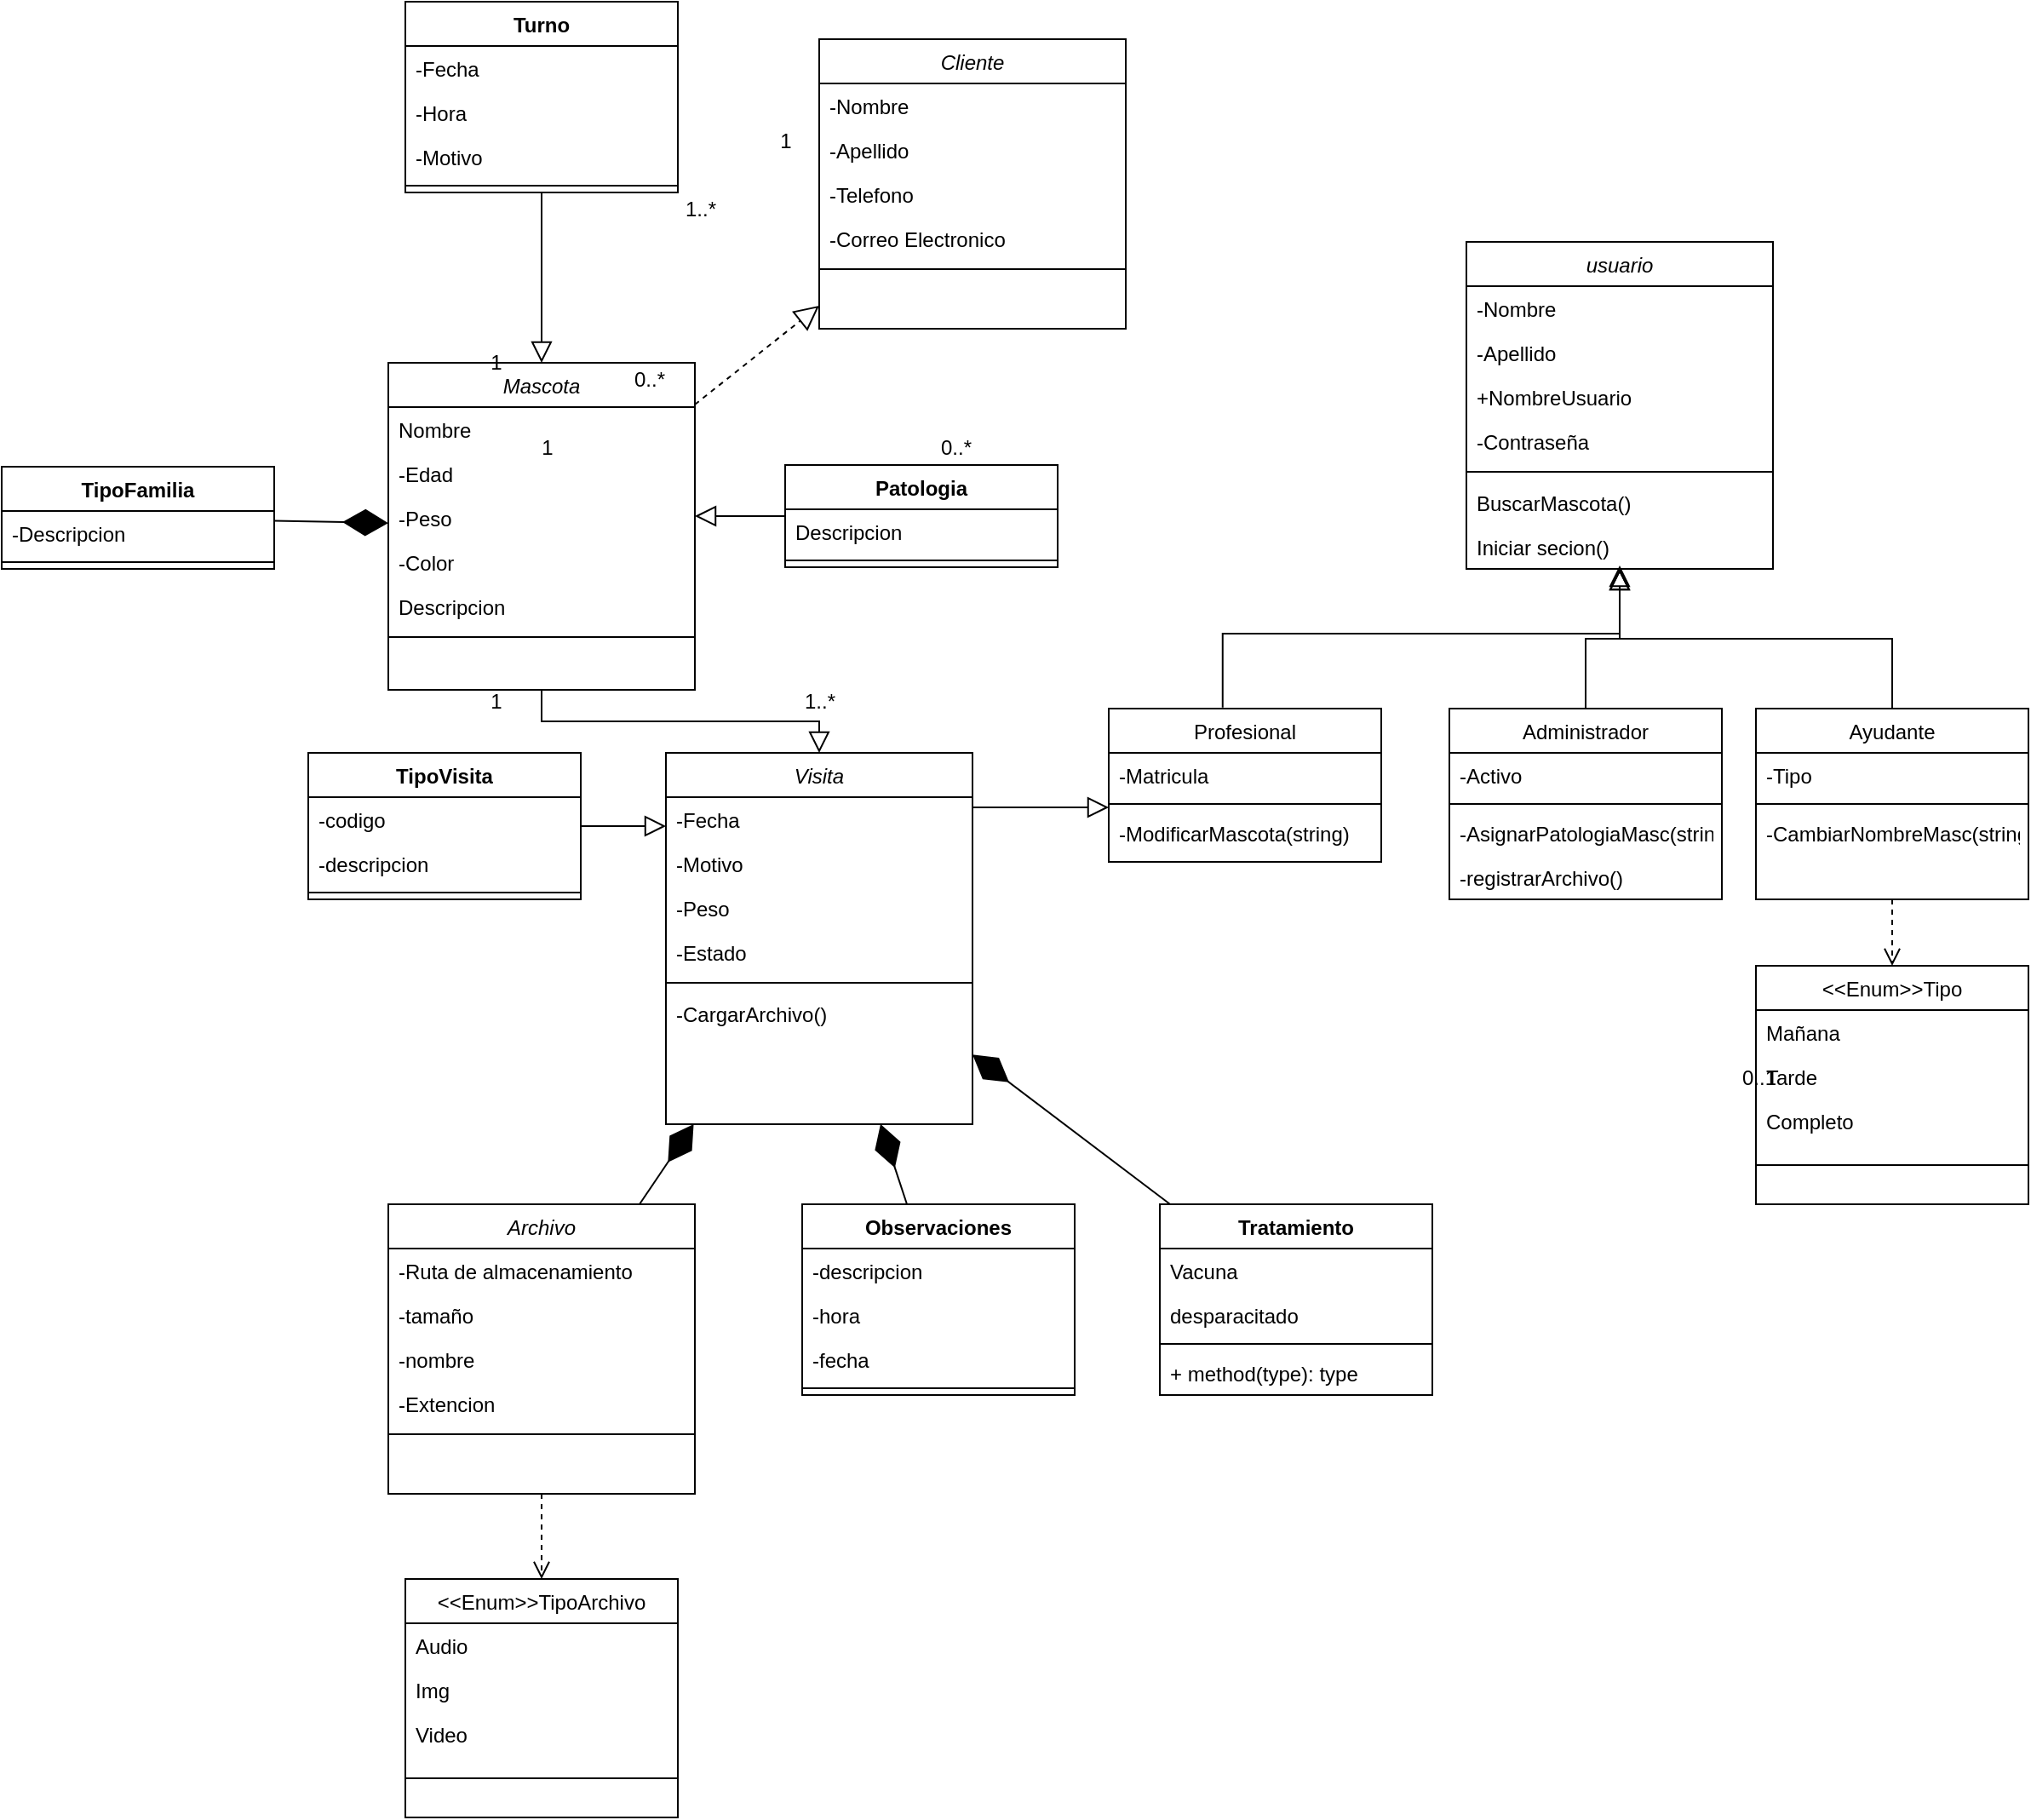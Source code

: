 <mxfile version="17.4.6" type="device"><diagram id="C5RBs43oDa-KdzZeNtuy" name="Page-1"><mxGraphModel dx="2769" dy="893" grid="1" gridSize="10" guides="1" tooltips="1" connect="1" arrows="1" fold="1" page="1" pageScale="1" pageWidth="827" pageHeight="1169" math="0" shadow="0"><root><mxCell id="WIyWlLk6GJQsqaUBKTNV-0"/><mxCell id="WIyWlLk6GJQsqaUBKTNV-1" parent="WIyWlLk6GJQsqaUBKTNV-0"/><mxCell id="zkfFHV4jXpPFQw0GAbJ--0" value="usuario" style="swimlane;fontStyle=2;align=center;verticalAlign=top;childLayout=stackLayout;horizontal=1;startSize=26;horizontalStack=0;resizeParent=1;resizeLast=0;collapsible=1;marginBottom=0;rounded=0;shadow=0;strokeWidth=1;" parent="WIyWlLk6GJQsqaUBKTNV-1" vertex="1"><mxGeometry x="220" y="180" width="180" height="192" as="geometry"><mxRectangle x="220" y="110" width="160" height="26" as="alternateBounds"/></mxGeometry></mxCell><mxCell id="zkfFHV4jXpPFQw0GAbJ--1" value="-Nombre" style="text;align=left;verticalAlign=top;spacingLeft=4;spacingRight=4;overflow=hidden;rotatable=0;points=[[0,0.5],[1,0.5]];portConstraint=eastwest;" parent="zkfFHV4jXpPFQw0GAbJ--0" vertex="1"><mxGeometry y="26" width="180" height="26" as="geometry"/></mxCell><mxCell id="zkfFHV4jXpPFQw0GAbJ--2" value="-Apellido" style="text;align=left;verticalAlign=top;spacingLeft=4;spacingRight=4;overflow=hidden;rotatable=0;points=[[0,0.5],[1,0.5]];portConstraint=eastwest;rounded=0;shadow=0;html=0;" parent="zkfFHV4jXpPFQw0GAbJ--0" vertex="1"><mxGeometry y="52" width="180" height="26" as="geometry"/></mxCell><mxCell id="zkfFHV4jXpPFQw0GAbJ--3" value="+NombreUsuario&#10;" style="text;align=left;verticalAlign=top;spacingLeft=4;spacingRight=4;overflow=hidden;rotatable=0;points=[[0,0.5],[1,0.5]];portConstraint=eastwest;rounded=0;shadow=0;html=0;" parent="zkfFHV4jXpPFQw0GAbJ--0" vertex="1"><mxGeometry y="78" width="180" height="26" as="geometry"/></mxCell><mxCell id="zrlVJaEvCNgdqWst6w39-0" value="-Contraseña" style="text;align=left;verticalAlign=top;spacingLeft=4;spacingRight=4;overflow=hidden;rotatable=0;points=[[0,0.5],[1,0.5]];portConstraint=eastwest;rounded=0;shadow=0;html=0;" vertex="1" parent="zkfFHV4jXpPFQw0GAbJ--0"><mxGeometry y="104" width="180" height="26" as="geometry"/></mxCell><mxCell id="zkfFHV4jXpPFQw0GAbJ--4" value="" style="line;html=1;strokeWidth=1;align=left;verticalAlign=middle;spacingTop=-1;spacingLeft=3;spacingRight=3;rotatable=0;labelPosition=right;points=[];portConstraint=eastwest;" parent="zkfFHV4jXpPFQw0GAbJ--0" vertex="1"><mxGeometry y="130" width="180" height="10" as="geometry"/></mxCell><mxCell id="zrlVJaEvCNgdqWst6w39-68" value="BuscarMascota()" style="text;align=left;verticalAlign=top;spacingLeft=4;spacingRight=4;overflow=hidden;rotatable=0;points=[[0,0.5],[1,0.5]];portConstraint=eastwest;" vertex="1" parent="zkfFHV4jXpPFQw0GAbJ--0"><mxGeometry y="140" width="180" height="26" as="geometry"/></mxCell><mxCell id="zrlVJaEvCNgdqWst6w39-97" value="Iniciar secion()" style="text;align=left;verticalAlign=top;spacingLeft=4;spacingRight=4;overflow=hidden;rotatable=0;points=[[0,0.5],[1,0.5]];portConstraint=eastwest;" vertex="1" parent="zkfFHV4jXpPFQw0GAbJ--0"><mxGeometry y="166" width="180" height="26" as="geometry"/></mxCell><mxCell id="zkfFHV4jXpPFQw0GAbJ--6" value="Ayudante" style="swimlane;fontStyle=0;align=center;verticalAlign=top;childLayout=stackLayout;horizontal=1;startSize=26;horizontalStack=0;resizeParent=1;resizeLast=0;collapsible=1;marginBottom=0;rounded=0;shadow=0;strokeWidth=1;" parent="WIyWlLk6GJQsqaUBKTNV-1" vertex="1"><mxGeometry x="390" y="454" width="160" height="112" as="geometry"><mxRectangle x="130" y="380" width="160" height="26" as="alternateBounds"/></mxGeometry></mxCell><mxCell id="zkfFHV4jXpPFQw0GAbJ--7" value="-Tipo" style="text;align=left;verticalAlign=top;spacingLeft=4;spacingRight=4;overflow=hidden;rotatable=0;points=[[0,0.5],[1,0.5]];portConstraint=eastwest;" parent="zkfFHV4jXpPFQw0GAbJ--6" vertex="1"><mxGeometry y="26" width="160" height="26" as="geometry"/></mxCell><mxCell id="zkfFHV4jXpPFQw0GAbJ--9" value="" style="line;html=1;strokeWidth=1;align=left;verticalAlign=middle;spacingTop=-1;spacingLeft=3;spacingRight=3;rotatable=0;labelPosition=right;points=[];portConstraint=eastwest;" parent="zkfFHV4jXpPFQw0GAbJ--6" vertex="1"><mxGeometry y="52" width="160" height="8" as="geometry"/></mxCell><mxCell id="zrlVJaEvCNgdqWst6w39-34" value="-CambiarNombreMasc(string)" style="text;align=left;verticalAlign=top;spacingLeft=4;spacingRight=4;overflow=hidden;rotatable=0;points=[[0,0.5],[1,0.5]];portConstraint=eastwest;" vertex="1" parent="zkfFHV4jXpPFQw0GAbJ--6"><mxGeometry y="60" width="160" height="26" as="geometry"/></mxCell><mxCell id="zkfFHV4jXpPFQw0GAbJ--12" value="" style="endArrow=block;endSize=10;endFill=0;shadow=0;strokeWidth=1;rounded=0;edgeStyle=elbowEdgeStyle;elbow=vertical;" parent="WIyWlLk6GJQsqaUBKTNV-1" source="zkfFHV4jXpPFQw0GAbJ--6" target="zkfFHV4jXpPFQw0GAbJ--0" edge="1"><mxGeometry width="160" relative="1" as="geometry"><mxPoint x="200" y="293" as="sourcePoint"/><mxPoint x="200" y="293" as="targetPoint"/></mxGeometry></mxCell><mxCell id="zkfFHV4jXpPFQw0GAbJ--13" value="Administrador" style="swimlane;fontStyle=0;align=center;verticalAlign=top;childLayout=stackLayout;horizontal=1;startSize=26;horizontalStack=0;resizeParent=1;resizeLast=0;collapsible=1;marginBottom=0;rounded=0;shadow=0;strokeWidth=1;" parent="WIyWlLk6GJQsqaUBKTNV-1" vertex="1"><mxGeometry x="210" y="454" width="160" height="112" as="geometry"><mxRectangle x="340" y="380" width="170" height="26" as="alternateBounds"/></mxGeometry></mxCell><mxCell id="zkfFHV4jXpPFQw0GAbJ--14" value="-Activo" style="text;align=left;verticalAlign=top;spacingLeft=4;spacingRight=4;overflow=hidden;rotatable=0;points=[[0,0.5],[1,0.5]];portConstraint=eastwest;" parent="zkfFHV4jXpPFQw0GAbJ--13" vertex="1"><mxGeometry y="26" width="160" height="26" as="geometry"/></mxCell><mxCell id="zkfFHV4jXpPFQw0GAbJ--15" value="" style="line;html=1;strokeWidth=1;align=left;verticalAlign=middle;spacingTop=-1;spacingLeft=3;spacingRight=3;rotatable=0;labelPosition=right;points=[];portConstraint=eastwest;" parent="zkfFHV4jXpPFQw0GAbJ--13" vertex="1"><mxGeometry y="52" width="160" height="8" as="geometry"/></mxCell><mxCell id="zrlVJaEvCNgdqWst6w39-67" value="-AsignarPatologiaMasc(string)" style="text;align=left;verticalAlign=top;spacingLeft=4;spacingRight=4;overflow=hidden;rotatable=0;points=[[0,0.5],[1,0.5]];portConstraint=eastwest;" vertex="1" parent="zkfFHV4jXpPFQw0GAbJ--13"><mxGeometry y="60" width="160" height="26" as="geometry"/></mxCell><mxCell id="zrlVJaEvCNgdqWst6w39-118" value="-registrarArchivo()" style="text;align=left;verticalAlign=top;spacingLeft=4;spacingRight=4;overflow=hidden;rotatable=0;points=[[0,0.5],[1,0.5]];portConstraint=eastwest;" vertex="1" parent="zkfFHV4jXpPFQw0GAbJ--13"><mxGeometry y="86" width="160" height="26" as="geometry"/></mxCell><mxCell id="zkfFHV4jXpPFQw0GAbJ--16" value="" style="endArrow=block;endSize=10;endFill=0;shadow=0;strokeWidth=1;rounded=0;edgeStyle=elbowEdgeStyle;elbow=vertical;" parent="WIyWlLk6GJQsqaUBKTNV-1" source="zkfFHV4jXpPFQw0GAbJ--13" target="zkfFHV4jXpPFQw0GAbJ--0" edge="1"><mxGeometry width="160" relative="1" as="geometry"><mxPoint x="210" y="463" as="sourcePoint"/><mxPoint x="310" y="361" as="targetPoint"/></mxGeometry></mxCell><mxCell id="zrlVJaEvCNgdqWst6w39-1" value="Profesional" style="swimlane;fontStyle=0;align=center;verticalAlign=top;childLayout=stackLayout;horizontal=1;startSize=26;horizontalStack=0;resizeParent=1;resizeLast=0;collapsible=1;marginBottom=0;rounded=0;shadow=0;strokeWidth=1;" vertex="1" parent="WIyWlLk6GJQsqaUBKTNV-1"><mxGeometry x="10" y="454" width="160" height="90" as="geometry"><mxRectangle x="130" y="380" width="160" height="26" as="alternateBounds"/></mxGeometry></mxCell><mxCell id="zrlVJaEvCNgdqWst6w39-2" value="-Matricula" style="text;align=left;verticalAlign=top;spacingLeft=4;spacingRight=4;overflow=hidden;rotatable=0;points=[[0,0.5],[1,0.5]];portConstraint=eastwest;" vertex="1" parent="zrlVJaEvCNgdqWst6w39-1"><mxGeometry y="26" width="160" height="26" as="geometry"/></mxCell><mxCell id="zrlVJaEvCNgdqWst6w39-4" value="" style="line;html=1;strokeWidth=1;align=left;verticalAlign=middle;spacingTop=-1;spacingLeft=3;spacingRight=3;rotatable=0;labelPosition=right;points=[];portConstraint=eastwest;" vertex="1" parent="zrlVJaEvCNgdqWst6w39-1"><mxGeometry y="52" width="160" height="8" as="geometry"/></mxCell><mxCell id="zrlVJaEvCNgdqWst6w39-70" value="-ModificarMascota(string)" style="text;align=left;verticalAlign=top;spacingLeft=4;spacingRight=4;overflow=hidden;rotatable=0;points=[[0,0.5],[1,0.5]];portConstraint=eastwest;" vertex="1" parent="zrlVJaEvCNgdqWst6w39-1"><mxGeometry y="60" width="160" height="26" as="geometry"/></mxCell><mxCell id="zrlVJaEvCNgdqWst6w39-7" value="" style="endArrow=block;endSize=10;endFill=0;shadow=0;strokeWidth=1;rounded=0;edgeStyle=elbowEdgeStyle;elbow=vertical;exitX=0.418;exitY=-0.007;exitDx=0;exitDy=0;exitPerimeter=0;" edge="1" parent="WIyWlLk6GJQsqaUBKTNV-1" source="zrlVJaEvCNgdqWst6w39-1"><mxGeometry width="160" relative="1" as="geometry"><mxPoint x="290" y="460" as="sourcePoint"/><mxPoint x="310" y="370" as="targetPoint"/><Array as="points"><mxPoint x="310" y="410"/></Array></mxGeometry></mxCell><mxCell id="zrlVJaEvCNgdqWst6w39-8" value="&lt;&lt;Enum&gt;&gt;Tipo" style="swimlane;fontStyle=0;align=center;verticalAlign=top;childLayout=stackLayout;horizontal=1;startSize=26;horizontalStack=0;resizeParent=1;resizeLast=0;collapsible=1;marginBottom=0;rounded=0;shadow=0;strokeWidth=1;" vertex="1" parent="WIyWlLk6GJQsqaUBKTNV-1"><mxGeometry x="390" y="605" width="160" height="140" as="geometry"><mxRectangle x="340" y="380" width="170" height="26" as="alternateBounds"/></mxGeometry></mxCell><mxCell id="zrlVJaEvCNgdqWst6w39-9" value="Mañana&#10;" style="text;align=left;verticalAlign=top;spacingLeft=4;spacingRight=4;overflow=hidden;rotatable=0;points=[[0,0.5],[1,0.5]];portConstraint=eastwest;" vertex="1" parent="zrlVJaEvCNgdqWst6w39-8"><mxGeometry y="26" width="160" height="26" as="geometry"/></mxCell><mxCell id="zrlVJaEvCNgdqWst6w39-15" value="Tarde" style="text;align=left;verticalAlign=top;spacingLeft=4;spacingRight=4;overflow=hidden;rotatable=0;points=[[0,0.5],[1,0.5]];portConstraint=eastwest;" vertex="1" parent="zrlVJaEvCNgdqWst6w39-8"><mxGeometry y="52" width="160" height="26" as="geometry"/></mxCell><mxCell id="zrlVJaEvCNgdqWst6w39-14" value="Completo" style="text;align=left;verticalAlign=top;spacingLeft=4;spacingRight=4;overflow=hidden;rotatable=0;points=[[0,0.5],[1,0.5]];portConstraint=eastwest;" vertex="1" parent="zrlVJaEvCNgdqWst6w39-8"><mxGeometry y="78" width="160" height="26" as="geometry"/></mxCell><mxCell id="zrlVJaEvCNgdqWst6w39-10" value="" style="line;html=1;strokeWidth=1;align=left;verticalAlign=middle;spacingTop=-1;spacingLeft=3;spacingRight=3;rotatable=0;labelPosition=right;points=[];portConstraint=eastwest;" vertex="1" parent="zrlVJaEvCNgdqWst6w39-8"><mxGeometry y="104" width="160" height="26" as="geometry"/></mxCell><mxCell id="zrlVJaEvCNgdqWst6w39-16" value="Cliente" style="swimlane;fontStyle=2;align=center;verticalAlign=top;childLayout=stackLayout;horizontal=1;startSize=26;horizontalStack=0;resizeParent=1;resizeLast=0;collapsible=1;marginBottom=0;rounded=0;shadow=0;strokeWidth=1;" vertex="1" parent="WIyWlLk6GJQsqaUBKTNV-1"><mxGeometry x="-160" y="61" width="180" height="170" as="geometry"><mxRectangle x="220" y="110" width="160" height="26" as="alternateBounds"/></mxGeometry></mxCell><mxCell id="zrlVJaEvCNgdqWst6w39-17" value="-Nombre" style="text;align=left;verticalAlign=top;spacingLeft=4;spacingRight=4;overflow=hidden;rotatable=0;points=[[0,0.5],[1,0.5]];portConstraint=eastwest;" vertex="1" parent="zrlVJaEvCNgdqWst6w39-16"><mxGeometry y="26" width="180" height="26" as="geometry"/></mxCell><mxCell id="zrlVJaEvCNgdqWst6w39-18" value="-Apellido" style="text;align=left;verticalAlign=top;spacingLeft=4;spacingRight=4;overflow=hidden;rotatable=0;points=[[0,0.5],[1,0.5]];portConstraint=eastwest;rounded=0;shadow=0;html=0;" vertex="1" parent="zrlVJaEvCNgdqWst6w39-16"><mxGeometry y="52" width="180" height="26" as="geometry"/></mxCell><mxCell id="zrlVJaEvCNgdqWst6w39-19" value="-Telefono" style="text;align=left;verticalAlign=top;spacingLeft=4;spacingRight=4;overflow=hidden;rotatable=0;points=[[0,0.5],[1,0.5]];portConstraint=eastwest;rounded=0;shadow=0;html=0;" vertex="1" parent="zrlVJaEvCNgdqWst6w39-16"><mxGeometry y="78" width="180" height="26" as="geometry"/></mxCell><mxCell id="zrlVJaEvCNgdqWst6w39-20" value="-Correo Electronico" style="text;align=left;verticalAlign=top;spacingLeft=4;spacingRight=4;overflow=hidden;rotatable=0;points=[[0,0.5],[1,0.5]];portConstraint=eastwest;rounded=0;shadow=0;html=0;" vertex="1" parent="zrlVJaEvCNgdqWst6w39-16"><mxGeometry y="104" width="180" height="26" as="geometry"/></mxCell><mxCell id="zrlVJaEvCNgdqWst6w39-21" value="" style="line;html=1;strokeWidth=1;align=left;verticalAlign=middle;spacingTop=-1;spacingLeft=3;spacingRight=3;rotatable=0;labelPosition=right;points=[];portConstraint=eastwest;" vertex="1" parent="zrlVJaEvCNgdqWst6w39-16"><mxGeometry y="130" width="180" height="10" as="geometry"/></mxCell><mxCell id="zrlVJaEvCNgdqWst6w39-26" value="Mascota" style="swimlane;fontStyle=2;align=center;verticalAlign=top;childLayout=stackLayout;horizontal=1;startSize=26;horizontalStack=0;resizeParent=1;resizeLast=0;collapsible=1;marginBottom=0;rounded=0;shadow=0;strokeWidth=1;" vertex="1" parent="WIyWlLk6GJQsqaUBKTNV-1"><mxGeometry x="-413" y="251" width="180" height="192" as="geometry"><mxRectangle x="220" y="110" width="160" height="26" as="alternateBounds"/></mxGeometry></mxCell><mxCell id="zrlVJaEvCNgdqWst6w39-27" value="Nombre" style="text;align=left;verticalAlign=top;spacingLeft=4;spacingRight=4;overflow=hidden;rotatable=0;points=[[0,0.5],[1,0.5]];portConstraint=eastwest;" vertex="1" parent="zrlVJaEvCNgdqWst6w39-26"><mxGeometry y="26" width="180" height="26" as="geometry"/></mxCell><mxCell id="zrlVJaEvCNgdqWst6w39-28" value="-Edad" style="text;align=left;verticalAlign=top;spacingLeft=4;spacingRight=4;overflow=hidden;rotatable=0;points=[[0,0.5],[1,0.5]];portConstraint=eastwest;rounded=0;shadow=0;html=0;" vertex="1" parent="zrlVJaEvCNgdqWst6w39-26"><mxGeometry y="52" width="180" height="26" as="geometry"/></mxCell><mxCell id="zrlVJaEvCNgdqWst6w39-29" value="-Peso" style="text;align=left;verticalAlign=top;spacingLeft=4;spacingRight=4;overflow=hidden;rotatable=0;points=[[0,0.5],[1,0.5]];portConstraint=eastwest;rounded=0;shadow=0;html=0;" vertex="1" parent="zrlVJaEvCNgdqWst6w39-26"><mxGeometry y="78" width="180" height="26" as="geometry"/></mxCell><mxCell id="zrlVJaEvCNgdqWst6w39-30" value="-Color" style="text;align=left;verticalAlign=top;spacingLeft=4;spacingRight=4;overflow=hidden;rotatable=0;points=[[0,0.5],[1,0.5]];portConstraint=eastwest;rounded=0;shadow=0;html=0;" vertex="1" parent="zrlVJaEvCNgdqWst6w39-26"><mxGeometry y="104" width="180" height="26" as="geometry"/></mxCell><mxCell id="zrlVJaEvCNgdqWst6w39-36" value="Descripcion" style="text;align=left;verticalAlign=top;spacingLeft=4;spacingRight=4;overflow=hidden;rotatable=0;points=[[0,0.5],[1,0.5]];portConstraint=eastwest;rounded=0;shadow=0;html=0;" vertex="1" parent="zrlVJaEvCNgdqWst6w39-26"><mxGeometry y="130" width="180" height="26" as="geometry"/></mxCell><mxCell id="zrlVJaEvCNgdqWst6w39-31" value="" style="line;html=1;strokeWidth=1;align=left;verticalAlign=middle;spacingTop=-1;spacingLeft=3;spacingRight=3;rotatable=0;labelPosition=right;points=[];portConstraint=eastwest;" vertex="1" parent="zrlVJaEvCNgdqWst6w39-26"><mxGeometry y="156" width="180" height="10" as="geometry"/></mxCell><mxCell id="zrlVJaEvCNgdqWst6w39-71" value="Visita" style="swimlane;fontStyle=2;align=center;verticalAlign=top;childLayout=stackLayout;horizontal=1;startSize=26;horizontalStack=0;resizeParent=1;resizeLast=0;collapsible=1;marginBottom=0;rounded=0;shadow=0;strokeWidth=1;" vertex="1" parent="WIyWlLk6GJQsqaUBKTNV-1"><mxGeometry x="-250" y="480" width="180" height="218" as="geometry"><mxRectangle x="220" y="110" width="160" height="26" as="alternateBounds"/></mxGeometry></mxCell><mxCell id="zrlVJaEvCNgdqWst6w39-72" value="-Fecha" style="text;align=left;verticalAlign=top;spacingLeft=4;spacingRight=4;overflow=hidden;rotatable=0;points=[[0,0.5],[1,0.5]];portConstraint=eastwest;" vertex="1" parent="zrlVJaEvCNgdqWst6w39-71"><mxGeometry y="26" width="180" height="26" as="geometry"/></mxCell><mxCell id="zrlVJaEvCNgdqWst6w39-73" value="-Motivo" style="text;align=left;verticalAlign=top;spacingLeft=4;spacingRight=4;overflow=hidden;rotatable=0;points=[[0,0.5],[1,0.5]];portConstraint=eastwest;rounded=0;shadow=0;html=0;" vertex="1" parent="zrlVJaEvCNgdqWst6w39-71"><mxGeometry y="52" width="180" height="26" as="geometry"/></mxCell><mxCell id="zrlVJaEvCNgdqWst6w39-74" value="-Peso" style="text;align=left;verticalAlign=top;spacingLeft=4;spacingRight=4;overflow=hidden;rotatable=0;points=[[0,0.5],[1,0.5]];portConstraint=eastwest;rounded=0;shadow=0;html=0;" vertex="1" parent="zrlVJaEvCNgdqWst6w39-71"><mxGeometry y="78" width="180" height="26" as="geometry"/></mxCell><mxCell id="zrlVJaEvCNgdqWst6w39-75" value="-Estado" style="text;align=left;verticalAlign=top;spacingLeft=4;spacingRight=4;overflow=hidden;rotatable=0;points=[[0,0.5],[1,0.5]];portConstraint=eastwest;rounded=0;shadow=0;html=0;" vertex="1" parent="zrlVJaEvCNgdqWst6w39-71"><mxGeometry y="104" width="180" height="26" as="geometry"/></mxCell><mxCell id="zrlVJaEvCNgdqWst6w39-76" value="" style="line;html=1;strokeWidth=1;align=left;verticalAlign=middle;spacingTop=-1;spacingLeft=3;spacingRight=3;rotatable=0;labelPosition=right;points=[];portConstraint=eastwest;" vertex="1" parent="zrlVJaEvCNgdqWst6w39-71"><mxGeometry y="130" width="180" height="10" as="geometry"/></mxCell><mxCell id="zrlVJaEvCNgdqWst6w39-77" value="-CargarArchivo()" style="text;align=left;verticalAlign=top;spacingLeft=4;spacingRight=4;overflow=hidden;rotatable=0;points=[[0,0.5],[1,0.5]];portConstraint=eastwest;" vertex="1" parent="zrlVJaEvCNgdqWst6w39-71"><mxGeometry y="140" width="180" height="26" as="geometry"/></mxCell><mxCell id="zrlVJaEvCNgdqWst6w39-78" value="0..1" style="resizable=0;align=left;verticalAlign=bottom;labelBackgroundColor=none;fontSize=12;" connectable="0" vertex="1" parent="WIyWlLk6GJQsqaUBKTNV-1"><mxGeometry x="380" y="679.5" as="geometry"/></mxCell><mxCell id="zrlVJaEvCNgdqWst6w39-79" value="&lt;&lt;Enum&gt;&gt;TipoArchivo" style="swimlane;fontStyle=0;align=center;verticalAlign=top;childLayout=stackLayout;horizontal=1;startSize=26;horizontalStack=0;resizeParent=1;resizeLast=0;collapsible=1;marginBottom=0;rounded=0;shadow=0;strokeWidth=1;" vertex="1" parent="WIyWlLk6GJQsqaUBKTNV-1"><mxGeometry x="-403" y="965" width="160" height="140" as="geometry"><mxRectangle x="340" y="380" width="170" height="26" as="alternateBounds"/></mxGeometry></mxCell><mxCell id="zrlVJaEvCNgdqWst6w39-80" value="Audio" style="text;align=left;verticalAlign=top;spacingLeft=4;spacingRight=4;overflow=hidden;rotatable=0;points=[[0,0.5],[1,0.5]];portConstraint=eastwest;" vertex="1" parent="zrlVJaEvCNgdqWst6w39-79"><mxGeometry y="26" width="160" height="26" as="geometry"/></mxCell><mxCell id="zrlVJaEvCNgdqWst6w39-81" value="Img" style="text;align=left;verticalAlign=top;spacingLeft=4;spacingRight=4;overflow=hidden;rotatable=0;points=[[0,0.5],[1,0.5]];portConstraint=eastwest;" vertex="1" parent="zrlVJaEvCNgdqWst6w39-79"><mxGeometry y="52" width="160" height="26" as="geometry"/></mxCell><mxCell id="zrlVJaEvCNgdqWst6w39-82" value="Video" style="text;align=left;verticalAlign=top;spacingLeft=4;spacingRight=4;overflow=hidden;rotatable=0;points=[[0,0.5],[1,0.5]];portConstraint=eastwest;" vertex="1" parent="zrlVJaEvCNgdqWst6w39-79"><mxGeometry y="78" width="160" height="26" as="geometry"/></mxCell><mxCell id="zrlVJaEvCNgdqWst6w39-83" value="" style="line;html=1;strokeWidth=1;align=left;verticalAlign=middle;spacingTop=-1;spacingLeft=3;spacingRight=3;rotatable=0;labelPosition=right;points=[];portConstraint=eastwest;" vertex="1" parent="zrlVJaEvCNgdqWst6w39-79"><mxGeometry y="104" width="160" height="26" as="geometry"/></mxCell><mxCell id="zrlVJaEvCNgdqWst6w39-84" value="Archivo" style="swimlane;fontStyle=2;align=center;verticalAlign=top;childLayout=stackLayout;horizontal=1;startSize=26;horizontalStack=0;resizeParent=1;resizeLast=0;collapsible=1;marginBottom=0;rounded=0;shadow=0;strokeWidth=1;" vertex="1" parent="WIyWlLk6GJQsqaUBKTNV-1"><mxGeometry x="-413" y="745" width="180" height="170" as="geometry"><mxRectangle x="220" y="110" width="160" height="26" as="alternateBounds"/></mxGeometry></mxCell><mxCell id="zrlVJaEvCNgdqWst6w39-85" value="-Ruta de almacenamiento" style="text;align=left;verticalAlign=top;spacingLeft=4;spacingRight=4;overflow=hidden;rotatable=0;points=[[0,0.5],[1,0.5]];portConstraint=eastwest;" vertex="1" parent="zrlVJaEvCNgdqWst6w39-84"><mxGeometry y="26" width="180" height="26" as="geometry"/></mxCell><mxCell id="zrlVJaEvCNgdqWst6w39-86" value="-tamaño" style="text;align=left;verticalAlign=top;spacingLeft=4;spacingRight=4;overflow=hidden;rotatable=0;points=[[0,0.5],[1,0.5]];portConstraint=eastwest;rounded=0;shadow=0;html=0;" vertex="1" parent="zrlVJaEvCNgdqWst6w39-84"><mxGeometry y="52" width="180" height="26" as="geometry"/></mxCell><mxCell id="zrlVJaEvCNgdqWst6w39-87" value="-nombre" style="text;align=left;verticalAlign=top;spacingLeft=4;spacingRight=4;overflow=hidden;rotatable=0;points=[[0,0.5],[1,0.5]];portConstraint=eastwest;rounded=0;shadow=0;html=0;" vertex="1" parent="zrlVJaEvCNgdqWst6w39-84"><mxGeometry y="78" width="180" height="26" as="geometry"/></mxCell><mxCell id="zrlVJaEvCNgdqWst6w39-88" value="-Extencion" style="text;align=left;verticalAlign=top;spacingLeft=4;spacingRight=4;overflow=hidden;rotatable=0;points=[[0,0.5],[1,0.5]];portConstraint=eastwest;rounded=0;shadow=0;html=0;" vertex="1" parent="zrlVJaEvCNgdqWst6w39-84"><mxGeometry y="104" width="180" height="26" as="geometry"/></mxCell><mxCell id="zrlVJaEvCNgdqWst6w39-89" value="" style="line;html=1;strokeWidth=1;align=left;verticalAlign=middle;spacingTop=-1;spacingLeft=3;spacingRight=3;rotatable=0;labelPosition=right;points=[];portConstraint=eastwest;" vertex="1" parent="zrlVJaEvCNgdqWst6w39-84"><mxGeometry y="130" width="180" height="10" as="geometry"/></mxCell><mxCell id="zrlVJaEvCNgdqWst6w39-92" value="" style="endArrow=block;endSize=10;endFill=0;shadow=0;strokeWidth=1;rounded=0;edgeStyle=elbowEdgeStyle;elbow=vertical;" edge="1" parent="WIyWlLk6GJQsqaUBKTNV-1" source="zrlVJaEvCNgdqWst6w39-71" target="zrlVJaEvCNgdqWst6w39-1"><mxGeometry width="160" relative="1" as="geometry"><mxPoint x="89.44" y="585" as="sourcePoint"/><mxPoint x="89.44" y="542" as="targetPoint"/></mxGeometry></mxCell><mxCell id="zrlVJaEvCNgdqWst6w39-98" value="Observaciones" style="swimlane;fontStyle=1;align=center;verticalAlign=top;childLayout=stackLayout;horizontal=1;startSize=26;horizontalStack=0;resizeParent=1;resizeParentMax=0;resizeLast=0;collapsible=1;marginBottom=0;" vertex="1" parent="WIyWlLk6GJQsqaUBKTNV-1"><mxGeometry x="-170" y="745" width="160" height="112" as="geometry"/></mxCell><mxCell id="zrlVJaEvCNgdqWst6w39-103" value="-descripcion&#10;" style="text;strokeColor=none;fillColor=none;align=left;verticalAlign=top;spacingLeft=4;spacingRight=4;overflow=hidden;rotatable=0;points=[[0,0.5],[1,0.5]];portConstraint=eastwest;" vertex="1" parent="zrlVJaEvCNgdqWst6w39-98"><mxGeometry y="26" width="160" height="26" as="geometry"/></mxCell><mxCell id="zrlVJaEvCNgdqWst6w39-102" value="-hora" style="text;strokeColor=none;fillColor=none;align=left;verticalAlign=top;spacingLeft=4;spacingRight=4;overflow=hidden;rotatable=0;points=[[0,0.5],[1,0.5]];portConstraint=eastwest;" vertex="1" parent="zrlVJaEvCNgdqWst6w39-98"><mxGeometry y="52" width="160" height="26" as="geometry"/></mxCell><mxCell id="zrlVJaEvCNgdqWst6w39-99" value="-fecha&#10;" style="text;strokeColor=none;fillColor=none;align=left;verticalAlign=top;spacingLeft=4;spacingRight=4;overflow=hidden;rotatable=0;points=[[0,0.5],[1,0.5]];portConstraint=eastwest;" vertex="1" parent="zrlVJaEvCNgdqWst6w39-98"><mxGeometry y="78" width="160" height="26" as="geometry"/></mxCell><mxCell id="zrlVJaEvCNgdqWst6w39-100" value="" style="line;strokeWidth=1;fillColor=none;align=left;verticalAlign=middle;spacingTop=-1;spacingLeft=3;spacingRight=3;rotatable=0;labelPosition=right;points=[];portConstraint=eastwest;" vertex="1" parent="zrlVJaEvCNgdqWst6w39-98"><mxGeometry y="104" width="160" height="8" as="geometry"/></mxCell><mxCell id="zrlVJaEvCNgdqWst6w39-105" value="TipoVisita" style="swimlane;fontStyle=1;align=center;verticalAlign=top;childLayout=stackLayout;horizontal=1;startSize=26;horizontalStack=0;resizeParent=1;resizeParentMax=0;resizeLast=0;collapsible=1;marginBottom=0;" vertex="1" parent="WIyWlLk6GJQsqaUBKTNV-1"><mxGeometry x="-460" y="480" width="160" height="86" as="geometry"/></mxCell><mxCell id="zrlVJaEvCNgdqWst6w39-106" value="-codigo" style="text;strokeColor=none;fillColor=none;align=left;verticalAlign=top;spacingLeft=4;spacingRight=4;overflow=hidden;rotatable=0;points=[[0,0.5],[1,0.5]];portConstraint=eastwest;" vertex="1" parent="zrlVJaEvCNgdqWst6w39-105"><mxGeometry y="26" width="160" height="26" as="geometry"/></mxCell><mxCell id="zrlVJaEvCNgdqWst6w39-109" value="-descripcion" style="text;align=left;verticalAlign=top;spacingLeft=4;spacingRight=4;overflow=hidden;rotatable=0;points=[[0,0.5],[1,0.5]];portConstraint=eastwest;" vertex="1" parent="zrlVJaEvCNgdqWst6w39-105"><mxGeometry y="52" width="160" height="26" as="geometry"/></mxCell><mxCell id="zrlVJaEvCNgdqWst6w39-107" value="" style="line;strokeWidth=1;fillColor=none;align=left;verticalAlign=middle;spacingTop=-1;spacingLeft=3;spacingRight=3;rotatable=0;labelPosition=right;points=[];portConstraint=eastwest;" vertex="1" parent="zrlVJaEvCNgdqWst6w39-105"><mxGeometry y="78" width="160" height="8" as="geometry"/></mxCell><mxCell id="zrlVJaEvCNgdqWst6w39-110" value="" style="endArrow=block;endSize=10;endFill=0;shadow=0;strokeWidth=1;rounded=0;edgeStyle=elbowEdgeStyle;elbow=vertical;" edge="1" parent="WIyWlLk6GJQsqaUBKTNV-1" source="zrlVJaEvCNgdqWst6w39-105" target="zrlVJaEvCNgdqWst6w39-71"><mxGeometry width="160" relative="1" as="geometry"><mxPoint x="-60" y="520" as="sourcePoint"/><mxPoint x="20" y="520" as="targetPoint"/></mxGeometry></mxCell><mxCell id="zrlVJaEvCNgdqWst6w39-111" value="Tratamiento" style="swimlane;fontStyle=1;align=center;verticalAlign=top;childLayout=stackLayout;horizontal=1;startSize=26;horizontalStack=0;resizeParent=1;resizeParentMax=0;resizeLast=0;collapsible=1;marginBottom=0;" vertex="1" parent="WIyWlLk6GJQsqaUBKTNV-1"><mxGeometry x="40" y="745" width="160" height="112" as="geometry"/></mxCell><mxCell id="zrlVJaEvCNgdqWst6w39-112" value="Vacuna" style="text;strokeColor=none;fillColor=none;align=left;verticalAlign=top;spacingLeft=4;spacingRight=4;overflow=hidden;rotatable=0;points=[[0,0.5],[1,0.5]];portConstraint=eastwest;" vertex="1" parent="zrlVJaEvCNgdqWst6w39-111"><mxGeometry y="26" width="160" height="26" as="geometry"/></mxCell><mxCell id="zrlVJaEvCNgdqWst6w39-124" value="desparacitado" style="text;strokeColor=none;fillColor=none;align=left;verticalAlign=top;spacingLeft=4;spacingRight=4;overflow=hidden;rotatable=0;points=[[0,0.5],[1,0.5]];portConstraint=eastwest;" vertex="1" parent="zrlVJaEvCNgdqWst6w39-111"><mxGeometry y="52" width="160" height="26" as="geometry"/></mxCell><mxCell id="zrlVJaEvCNgdqWst6w39-113" value="" style="line;strokeWidth=1;fillColor=none;align=left;verticalAlign=middle;spacingTop=-1;spacingLeft=3;spacingRight=3;rotatable=0;labelPosition=right;points=[];portConstraint=eastwest;" vertex="1" parent="zrlVJaEvCNgdqWst6w39-111"><mxGeometry y="78" width="160" height="8" as="geometry"/></mxCell><mxCell id="zrlVJaEvCNgdqWst6w39-114" value="+ method(type): type" style="text;strokeColor=none;fillColor=none;align=left;verticalAlign=top;spacingLeft=4;spacingRight=4;overflow=hidden;rotatable=0;points=[[0,0.5],[1,0.5]];portConstraint=eastwest;" vertex="1" parent="zrlVJaEvCNgdqWst6w39-111"><mxGeometry y="86" width="160" height="26" as="geometry"/></mxCell><mxCell id="zrlVJaEvCNgdqWst6w39-119" value="" style="endArrow=diamondThin;endFill=1;endSize=24;html=1;rounded=0;" edge="1" parent="WIyWlLk6GJQsqaUBKTNV-1" source="zrlVJaEvCNgdqWst6w39-84" target="zrlVJaEvCNgdqWst6w39-71"><mxGeometry width="160" relative="1" as="geometry"><mxPoint x="-90" y="570" as="sourcePoint"/><mxPoint x="-170" y="480" as="targetPoint"/></mxGeometry></mxCell><mxCell id="zrlVJaEvCNgdqWst6w39-120" value="" style="endArrow=diamondThin;endFill=1;endSize=24;html=1;rounded=0;" edge="1" parent="WIyWlLk6GJQsqaUBKTNV-1" source="zrlVJaEvCNgdqWst6w39-98" target="zrlVJaEvCNgdqWst6w39-71"><mxGeometry width="160" relative="1" as="geometry"><mxPoint x="-255.51" y="755" as="sourcePoint"/><mxPoint x="-223.722" y="708" as="targetPoint"/></mxGeometry></mxCell><mxCell id="zrlVJaEvCNgdqWst6w39-121" value="" style="endArrow=diamondThin;endFill=1;endSize=24;html=1;rounded=0;" edge="1" parent="WIyWlLk6GJQsqaUBKTNV-1" source="zrlVJaEvCNgdqWst6w39-111" target="zrlVJaEvCNgdqWst6w39-71"><mxGeometry width="160" relative="1" as="geometry"><mxPoint x="-245.51" y="765" as="sourcePoint"/><mxPoint x="-213.722" y="718" as="targetPoint"/></mxGeometry></mxCell><mxCell id="zrlVJaEvCNgdqWst6w39-122" value="" style="html=1;verticalAlign=bottom;endArrow=open;dashed=1;endSize=8;rounded=0;" edge="1" parent="WIyWlLk6GJQsqaUBKTNV-1" source="zkfFHV4jXpPFQw0GAbJ--6" target="zrlVJaEvCNgdqWst6w39-8"><mxGeometry relative="1" as="geometry"><mxPoint x="390" y="620" as="sourcePoint"/><mxPoint x="310" y="620" as="targetPoint"/></mxGeometry></mxCell><mxCell id="zrlVJaEvCNgdqWst6w39-123" value="" style="html=1;verticalAlign=bottom;endArrow=open;dashed=1;endSize=8;rounded=0;" edge="1" parent="WIyWlLk6GJQsqaUBKTNV-1" source="zrlVJaEvCNgdqWst6w39-84" target="zrlVJaEvCNgdqWst6w39-79"><mxGeometry relative="1" as="geometry"><mxPoint x="-200.0" y="915.0" as="sourcePoint"/><mxPoint x="-200.0" y="958" as="targetPoint"/></mxGeometry></mxCell><mxCell id="zrlVJaEvCNgdqWst6w39-125" value="" style="endArrow=block;dashed=1;endFill=0;endSize=12;html=1;rounded=0;" edge="1" parent="WIyWlLk6GJQsqaUBKTNV-1" source="zrlVJaEvCNgdqWst6w39-26" target="zrlVJaEvCNgdqWst6w39-16"><mxGeometry width="160" relative="1" as="geometry"><mxPoint x="-250" y="101" as="sourcePoint"/><mxPoint x="-90" y="101" as="targetPoint"/></mxGeometry></mxCell><mxCell id="zrlVJaEvCNgdqWst6w39-126" value="TipoFamilia" style="swimlane;fontStyle=1;align=center;verticalAlign=top;childLayout=stackLayout;horizontal=1;startSize=26;horizontalStack=0;resizeParent=1;resizeParentMax=0;resizeLast=0;collapsible=1;marginBottom=0;" vertex="1" parent="WIyWlLk6GJQsqaUBKTNV-1"><mxGeometry x="-640" y="312" width="160" height="60" as="geometry"/></mxCell><mxCell id="zrlVJaEvCNgdqWst6w39-127" value="-Descripcion" style="text;strokeColor=none;fillColor=none;align=left;verticalAlign=top;spacingLeft=4;spacingRight=4;overflow=hidden;rotatable=0;points=[[0,0.5],[1,0.5]];portConstraint=eastwest;" vertex="1" parent="zrlVJaEvCNgdqWst6w39-126"><mxGeometry y="26" width="160" height="26" as="geometry"/></mxCell><mxCell id="zrlVJaEvCNgdqWst6w39-128" value="" style="line;strokeWidth=1;fillColor=none;align=left;verticalAlign=middle;spacingTop=-1;spacingLeft=3;spacingRight=3;rotatable=0;labelPosition=right;points=[];portConstraint=eastwest;" vertex="1" parent="zrlVJaEvCNgdqWst6w39-126"><mxGeometry y="52" width="160" height="8" as="geometry"/></mxCell><mxCell id="zrlVJaEvCNgdqWst6w39-130" value="1" style="text;html=1;align=center;verticalAlign=middle;resizable=0;points=[];autosize=1;strokeColor=none;fillColor=none;" vertex="1" parent="WIyWlLk6GJQsqaUBKTNV-1"><mxGeometry x="-190" y="111" width="20" height="20" as="geometry"/></mxCell><mxCell id="zrlVJaEvCNgdqWst6w39-131" value="1..*" style="text;html=1;align=center;verticalAlign=middle;resizable=0;points=[];autosize=1;strokeColor=none;fillColor=none;" vertex="1" parent="WIyWlLk6GJQsqaUBKTNV-1"><mxGeometry x="-245" y="151" width="30" height="20" as="geometry"/></mxCell><mxCell id="zrlVJaEvCNgdqWst6w39-132" value="Patologia" style="swimlane;fontStyle=1;align=center;verticalAlign=top;childLayout=stackLayout;horizontal=1;startSize=26;horizontalStack=0;resizeParent=1;resizeParentMax=0;resizeLast=0;collapsible=1;marginBottom=0;" vertex="1" parent="WIyWlLk6GJQsqaUBKTNV-1"><mxGeometry x="-180" y="311" width="160" height="60" as="geometry"/></mxCell><mxCell id="zrlVJaEvCNgdqWst6w39-133" value="Descripcion" style="text;strokeColor=none;fillColor=none;align=left;verticalAlign=top;spacingLeft=4;spacingRight=4;overflow=hidden;rotatable=0;points=[[0,0.5],[1,0.5]];portConstraint=eastwest;" vertex="1" parent="zrlVJaEvCNgdqWst6w39-132"><mxGeometry y="26" width="160" height="26" as="geometry"/></mxCell><mxCell id="zrlVJaEvCNgdqWst6w39-134" value="" style="line;strokeWidth=1;fillColor=none;align=left;verticalAlign=middle;spacingTop=-1;spacingLeft=3;spacingRight=3;rotatable=0;labelPosition=right;points=[];portConstraint=eastwest;" vertex="1" parent="zrlVJaEvCNgdqWst6w39-132"><mxGeometry y="52" width="160" height="8" as="geometry"/></mxCell><mxCell id="zrlVJaEvCNgdqWst6w39-137" value="Turno" style="swimlane;fontStyle=1;align=center;verticalAlign=top;childLayout=stackLayout;horizontal=1;startSize=26;horizontalStack=0;resizeParent=1;resizeParentMax=0;resizeLast=0;collapsible=1;marginBottom=0;" vertex="1" parent="WIyWlLk6GJQsqaUBKTNV-1"><mxGeometry x="-403" y="39" width="160" height="112" as="geometry"/></mxCell><mxCell id="zrlVJaEvCNgdqWst6w39-138" value="-Fecha" style="text;strokeColor=none;fillColor=none;align=left;verticalAlign=top;spacingLeft=4;spacingRight=4;overflow=hidden;rotatable=0;points=[[0,0.5],[1,0.5]];portConstraint=eastwest;" vertex="1" parent="zrlVJaEvCNgdqWst6w39-137"><mxGeometry y="26" width="160" height="26" as="geometry"/></mxCell><mxCell id="zrlVJaEvCNgdqWst6w39-141" value="-Hora" style="text;strokeColor=none;fillColor=none;align=left;verticalAlign=top;spacingLeft=4;spacingRight=4;overflow=hidden;rotatable=0;points=[[0,0.5],[1,0.5]];portConstraint=eastwest;" vertex="1" parent="zrlVJaEvCNgdqWst6w39-137"><mxGeometry y="52" width="160" height="26" as="geometry"/></mxCell><mxCell id="zrlVJaEvCNgdqWst6w39-142" value="-Motivo" style="text;strokeColor=none;fillColor=none;align=left;verticalAlign=top;spacingLeft=4;spacingRight=4;overflow=hidden;rotatable=0;points=[[0,0.5],[1,0.5]];portConstraint=eastwest;" vertex="1" parent="zrlVJaEvCNgdqWst6w39-137"><mxGeometry y="78" width="160" height="26" as="geometry"/></mxCell><mxCell id="zrlVJaEvCNgdqWst6w39-139" value="" style="line;strokeWidth=1;fillColor=none;align=left;verticalAlign=middle;spacingTop=-1;spacingLeft=3;spacingRight=3;rotatable=0;labelPosition=right;points=[];portConstraint=eastwest;" vertex="1" parent="zrlVJaEvCNgdqWst6w39-137"><mxGeometry y="104" width="160" height="8" as="geometry"/></mxCell><mxCell id="zrlVJaEvCNgdqWst6w39-143" value="" style="endArrow=block;endSize=10;endFill=0;shadow=0;strokeWidth=1;rounded=0;edgeStyle=elbowEdgeStyle;elbow=vertical;" edge="1" parent="WIyWlLk6GJQsqaUBKTNV-1" source="zrlVJaEvCNgdqWst6w39-137" target="zrlVJaEvCNgdqWst6w39-26"><mxGeometry width="160" relative="1" as="geometry"><mxPoint x="-570" y="271.005" as="sourcePoint"/><mxPoint x="-490" y="271.005" as="targetPoint"/></mxGeometry></mxCell><mxCell id="zrlVJaEvCNgdqWst6w39-144" value="" style="endArrow=block;endSize=10;endFill=0;shadow=0;strokeWidth=1;rounded=0;edgeStyle=elbowEdgeStyle;elbow=vertical;" edge="1" parent="WIyWlLk6GJQsqaUBKTNV-1" source="zrlVJaEvCNgdqWst6w39-132" target="zrlVJaEvCNgdqWst6w39-26"><mxGeometry width="160" relative="1" as="geometry"><mxPoint x="-510" y="321" as="sourcePoint"/><mxPoint x="-320" y="252" as="targetPoint"/></mxGeometry></mxCell><mxCell id="zrlVJaEvCNgdqWst6w39-145" value="0..*" style="text;html=1;align=center;verticalAlign=middle;resizable=0;points=[];autosize=1;strokeColor=none;fillColor=none;" vertex="1" parent="WIyWlLk6GJQsqaUBKTNV-1"><mxGeometry x="-275" y="251" width="30" height="20" as="geometry"/></mxCell><mxCell id="zrlVJaEvCNgdqWst6w39-146" value="0..*" style="text;html=1;align=center;verticalAlign=middle;resizable=0;points=[];autosize=1;strokeColor=none;fillColor=none;" vertex="1" parent="WIyWlLk6GJQsqaUBKTNV-1"><mxGeometry x="-95" y="291" width="30" height="20" as="geometry"/></mxCell><mxCell id="zrlVJaEvCNgdqWst6w39-147" value="" style="endArrow=diamondThin;endFill=1;endSize=24;html=1;rounded=0;" edge="1" parent="WIyWlLk6GJQsqaUBKTNV-1" source="zrlVJaEvCNgdqWst6w39-126" target="zrlVJaEvCNgdqWst6w39-26"><mxGeometry width="160" relative="1" as="geometry"><mxPoint x="-440" y="231" as="sourcePoint"/><mxPoint x="-280" y="231" as="targetPoint"/></mxGeometry></mxCell><mxCell id="zrlVJaEvCNgdqWst6w39-148" value="1" style="text;html=1;align=center;verticalAlign=middle;resizable=0;points=[];autosize=1;strokeColor=none;fillColor=none;" vertex="1" parent="WIyWlLk6GJQsqaUBKTNV-1"><mxGeometry x="-360" y="241" width="20" height="20" as="geometry"/></mxCell><mxCell id="zrlVJaEvCNgdqWst6w39-149" value="1" style="text;html=1;align=center;verticalAlign=middle;resizable=0;points=[];autosize=1;strokeColor=none;fillColor=none;" vertex="1" parent="WIyWlLk6GJQsqaUBKTNV-1"><mxGeometry x="-330" y="291" width="20" height="20" as="geometry"/></mxCell><mxCell id="zrlVJaEvCNgdqWst6w39-150" value="" style="endArrow=block;endSize=10;endFill=0;shadow=0;strokeWidth=1;rounded=0;edgeStyle=elbowEdgeStyle;elbow=vertical;" edge="1" parent="WIyWlLk6GJQsqaUBKTNV-1" source="zrlVJaEvCNgdqWst6w39-26" target="zrlVJaEvCNgdqWst6w39-71"><mxGeometry width="160" relative="1" as="geometry"><mxPoint x="-170" y="351.143" as="sourcePoint"/><mxPoint x="-223" y="351.143" as="targetPoint"/></mxGeometry></mxCell><mxCell id="zrlVJaEvCNgdqWst6w39-151" value="1..*" style="text;html=1;align=center;verticalAlign=middle;resizable=0;points=[];autosize=1;strokeColor=none;fillColor=none;" vertex="1" parent="WIyWlLk6GJQsqaUBKTNV-1"><mxGeometry x="-175" y="440" width="30" height="20" as="geometry"/></mxCell><mxCell id="zrlVJaEvCNgdqWst6w39-152" value="1" style="text;html=1;align=center;verticalAlign=middle;resizable=0;points=[];autosize=1;strokeColor=none;fillColor=none;" vertex="1" parent="WIyWlLk6GJQsqaUBKTNV-1"><mxGeometry x="-360" y="440" width="20" height="20" as="geometry"/></mxCell></root></mxGraphModel></diagram></mxfile>